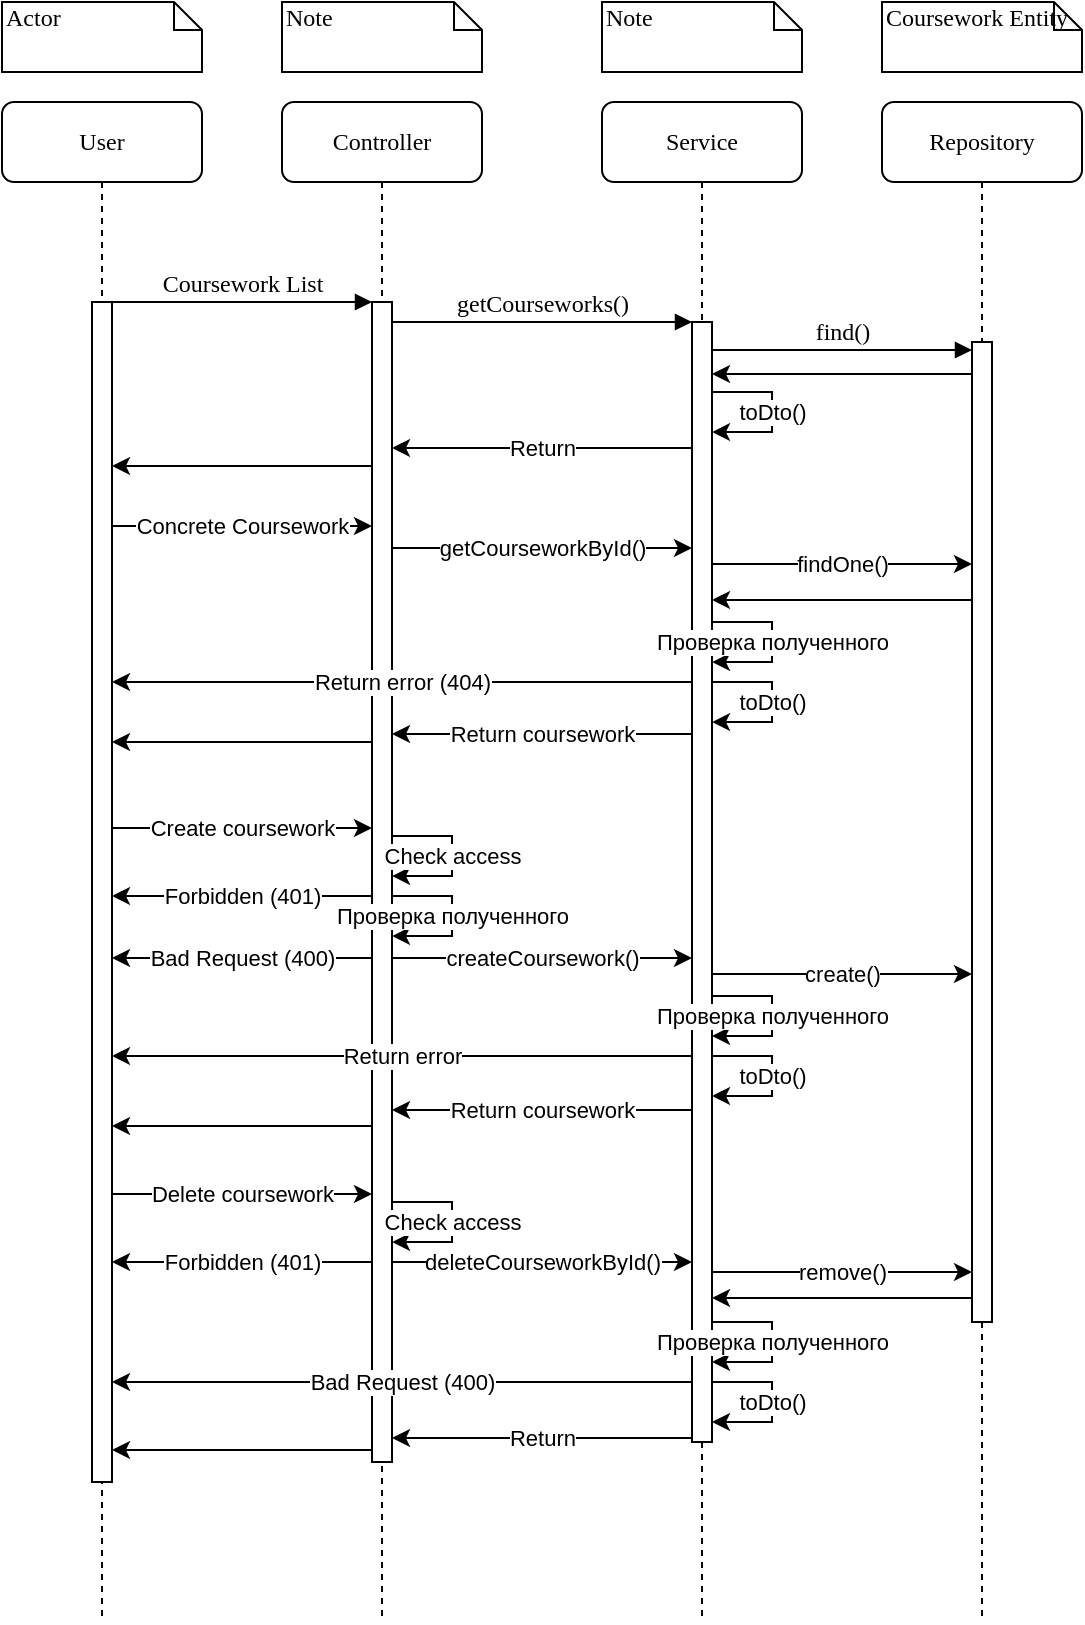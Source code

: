 <mxfile version="21.1.5" type="github">
  <diagram name="Page-1" id="13e1069c-82ec-6db2-03f1-153e76fe0fe0">
    <mxGraphModel dx="1247" dy="666" grid="1" gridSize="10" guides="1" tooltips="1" connect="1" arrows="1" fold="1" page="1" pageScale="1" pageWidth="1100" pageHeight="850" background="none" math="0" shadow="0">
      <root>
        <mxCell id="0" />
        <mxCell id="1" parent="0" />
        <mxCell id="7baba1c4bc27f4b0-2" value="Controller" style="shape=umlLifeline;perimeter=lifelinePerimeter;whiteSpace=wrap;html=1;container=1;collapsible=0;recursiveResize=0;outlineConnect=0;rounded=1;shadow=0;comic=0;labelBackgroundColor=none;strokeWidth=1;fontFamily=Verdana;fontSize=12;align=center;" parent="1" vertex="1">
          <mxGeometry x="240" y="80" width="100" height="760" as="geometry" />
        </mxCell>
        <mxCell id="7baba1c4bc27f4b0-10" value="" style="html=1;points=[];perimeter=orthogonalPerimeter;rounded=0;shadow=0;comic=0;labelBackgroundColor=none;strokeWidth=1;fontFamily=Verdana;fontSize=12;align=center;" parent="7baba1c4bc27f4b0-2" vertex="1">
          <mxGeometry x="45" y="100" width="10" height="580" as="geometry" />
        </mxCell>
        <mxCell id="wjjagKxgtQwIPcRKDo2u-17" value="Check access" style="endArrow=classic;html=1;rounded=0;" edge="1" parent="7baba1c4bc27f4b0-2">
          <mxGeometry x="-0.001" width="50" height="50" relative="1" as="geometry">
            <mxPoint x="55" y="367" as="sourcePoint" />
            <mxPoint x="55" y="387.03" as="targetPoint" />
            <Array as="points">
              <mxPoint x="85" y="367.03" />
              <mxPoint x="85" y="387.03" />
            </Array>
            <mxPoint as="offset" />
          </mxGeometry>
        </mxCell>
        <mxCell id="wjjagKxgtQwIPcRKDo2u-19" value="Проверка полученного" style="endArrow=classic;html=1;rounded=0;" edge="1" parent="7baba1c4bc27f4b0-2">
          <mxGeometry x="-0.001" width="50" height="50" relative="1" as="geometry">
            <mxPoint x="55" y="397" as="sourcePoint" />
            <mxPoint x="55" y="417.03" as="targetPoint" />
            <Array as="points">
              <mxPoint x="85" y="397.03" />
              <mxPoint x="85" y="417.03" />
            </Array>
            <mxPoint as="offset" />
          </mxGeometry>
        </mxCell>
        <mxCell id="wjjagKxgtQwIPcRKDo2u-38" value="Check access" style="endArrow=classic;html=1;rounded=0;" edge="1" parent="7baba1c4bc27f4b0-2">
          <mxGeometry x="-0.001" width="50" height="50" relative="1" as="geometry">
            <mxPoint x="55" y="550" as="sourcePoint" />
            <mxPoint x="55" y="570.03" as="targetPoint" />
            <Array as="points">
              <mxPoint x="85" y="550.03" />
              <mxPoint x="85" y="570.03" />
            </Array>
            <mxPoint as="offset" />
          </mxGeometry>
        </mxCell>
        <mxCell id="wjjagKxgtQwIPcRKDo2u-39" value="Forbidden (401)" style="endArrow=classic;html=1;rounded=0;" edge="1" parent="7baba1c4bc27f4b0-2">
          <mxGeometry width="50" height="50" relative="1" as="geometry">
            <mxPoint x="45" y="580" as="sourcePoint" />
            <mxPoint x="-85" y="580" as="targetPoint" />
          </mxGeometry>
        </mxCell>
        <mxCell id="7baba1c4bc27f4b0-3" value="Service" style="shape=umlLifeline;perimeter=lifelinePerimeter;whiteSpace=wrap;html=1;container=1;collapsible=0;recursiveResize=0;outlineConnect=0;rounded=1;shadow=0;comic=0;labelBackgroundColor=none;strokeWidth=1;fontFamily=Verdana;fontSize=12;align=center;" parent="1" vertex="1">
          <mxGeometry x="400" y="80" width="100" height="760" as="geometry" />
        </mxCell>
        <mxCell id="7baba1c4bc27f4b0-13" value="" style="html=1;points=[];perimeter=orthogonalPerimeter;rounded=0;shadow=0;comic=0;labelBackgroundColor=none;strokeWidth=1;fontFamily=Verdana;fontSize=12;align=center;" parent="7baba1c4bc27f4b0-3" vertex="1">
          <mxGeometry x="45" y="110" width="10" height="560" as="geometry" />
        </mxCell>
        <mxCell id="wjjagKxgtQwIPcRKDo2u-3" value="toDto()" style="endArrow=classic;html=1;rounded=0;" edge="1" parent="7baba1c4bc27f4b0-3">
          <mxGeometry x="-0.001" width="50" height="50" relative="1" as="geometry">
            <mxPoint x="55.0" y="145.03" as="sourcePoint" />
            <mxPoint x="55" y="165.03" as="targetPoint" />
            <Array as="points">
              <mxPoint x="85" y="145.03" />
              <mxPoint x="85" y="165.03" />
            </Array>
            <mxPoint as="offset" />
          </mxGeometry>
        </mxCell>
        <mxCell id="wjjagKxgtQwIPcRKDo2u-11" value="Проверка полученного" style="endArrow=classic;html=1;rounded=0;" edge="1" parent="7baba1c4bc27f4b0-3">
          <mxGeometry x="-0.001" width="50" height="50" relative="1" as="geometry">
            <mxPoint x="55" y="260" as="sourcePoint" />
            <mxPoint x="55" y="280.03" as="targetPoint" />
            <Array as="points">
              <mxPoint x="85" y="260.03" />
              <mxPoint x="85" y="280.03" />
            </Array>
            <mxPoint as="offset" />
          </mxGeometry>
        </mxCell>
        <mxCell id="wjjagKxgtQwIPcRKDo2u-12" value="toDto()" style="endArrow=classic;html=1;rounded=0;" edge="1" parent="7baba1c4bc27f4b0-3">
          <mxGeometry x="-0.001" width="50" height="50" relative="1" as="geometry">
            <mxPoint x="55" y="290" as="sourcePoint" />
            <mxPoint x="55" y="310.03" as="targetPoint" />
            <Array as="points">
              <mxPoint x="85" y="290.03" />
              <mxPoint x="85" y="310.03" />
            </Array>
            <mxPoint as="offset" />
          </mxGeometry>
        </mxCell>
        <mxCell id="wjjagKxgtQwIPcRKDo2u-24" value="Проверка полученного" style="endArrow=classic;html=1;rounded=0;" edge="1" parent="7baba1c4bc27f4b0-3">
          <mxGeometry x="-0.001" width="50" height="50" relative="1" as="geometry">
            <mxPoint x="55" y="446.97" as="sourcePoint" />
            <mxPoint x="55" y="467" as="targetPoint" />
            <Array as="points">
              <mxPoint x="85" y="447" />
              <mxPoint x="85" y="467" />
            </Array>
            <mxPoint as="offset" />
          </mxGeometry>
        </mxCell>
        <mxCell id="wjjagKxgtQwIPcRKDo2u-25" value="toDto()" style="endArrow=classic;html=1;rounded=0;" edge="1" parent="7baba1c4bc27f4b0-3">
          <mxGeometry x="-0.001" width="50" height="50" relative="1" as="geometry">
            <mxPoint x="55" y="476.97" as="sourcePoint" />
            <mxPoint x="55" y="497" as="targetPoint" />
            <Array as="points">
              <mxPoint x="85" y="477" />
              <mxPoint x="85" y="497" />
            </Array>
            <mxPoint as="offset" />
          </mxGeometry>
        </mxCell>
        <mxCell id="wjjagKxgtQwIPcRKDo2u-44" value="Проверка полученного" style="endArrow=classic;html=1;rounded=0;" edge="1" parent="7baba1c4bc27f4b0-3">
          <mxGeometry x="-0.001" width="50" height="50" relative="1" as="geometry">
            <mxPoint x="55" y="609.97" as="sourcePoint" />
            <mxPoint x="55" y="630" as="targetPoint" />
            <Array as="points">
              <mxPoint x="85" y="610" />
              <mxPoint x="85" y="630" />
            </Array>
            <mxPoint as="offset" />
          </mxGeometry>
        </mxCell>
        <mxCell id="wjjagKxgtQwIPcRKDo2u-45" value="toDto()" style="endArrow=classic;html=1;rounded=0;" edge="1" parent="7baba1c4bc27f4b0-3">
          <mxGeometry x="-0.001" width="50" height="50" relative="1" as="geometry">
            <mxPoint x="55" y="639.97" as="sourcePoint" />
            <mxPoint x="55" y="660" as="targetPoint" />
            <Array as="points">
              <mxPoint x="85" y="640" />
              <mxPoint x="85" y="660" />
            </Array>
            <mxPoint as="offset" />
          </mxGeometry>
        </mxCell>
        <mxCell id="7baba1c4bc27f4b0-4" value="Repository" style="shape=umlLifeline;perimeter=lifelinePerimeter;whiteSpace=wrap;html=1;container=1;collapsible=0;recursiveResize=0;outlineConnect=0;rounded=1;shadow=0;comic=0;labelBackgroundColor=none;strokeWidth=1;fontFamily=Verdana;fontSize=12;align=center;" parent="1" vertex="1">
          <mxGeometry x="540" y="80" width="100" height="760" as="geometry" />
        </mxCell>
        <mxCell id="7baba1c4bc27f4b0-8" value="User" style="shape=umlLifeline;perimeter=lifelinePerimeter;whiteSpace=wrap;html=1;container=1;collapsible=0;recursiveResize=0;outlineConnect=0;rounded=1;shadow=0;comic=0;labelBackgroundColor=none;strokeWidth=1;fontFamily=Verdana;fontSize=12;align=center;" parent="1" vertex="1">
          <mxGeometry x="100" y="80" width="100" height="760" as="geometry" />
        </mxCell>
        <mxCell id="7baba1c4bc27f4b0-9" value="" style="html=1;points=[];perimeter=orthogonalPerimeter;rounded=0;shadow=0;comic=0;labelBackgroundColor=none;strokeWidth=1;fontFamily=Verdana;fontSize=12;align=center;" parent="7baba1c4bc27f4b0-8" vertex="1">
          <mxGeometry x="45" y="100" width="10" height="590" as="geometry" />
        </mxCell>
        <mxCell id="7baba1c4bc27f4b0-16" value="" style="html=1;points=[];perimeter=orthogonalPerimeter;rounded=0;shadow=0;comic=0;labelBackgroundColor=none;strokeWidth=1;fontFamily=Verdana;fontSize=12;align=center;" parent="1" vertex="1">
          <mxGeometry x="585" y="200" width="10" height="490" as="geometry" />
        </mxCell>
        <mxCell id="7baba1c4bc27f4b0-17" value="find()" style="html=1;verticalAlign=bottom;endArrow=block;labelBackgroundColor=none;fontFamily=Verdana;fontSize=12;edgeStyle=elbowEdgeStyle;elbow=vertical;" parent="1" edge="1">
          <mxGeometry relative="1" as="geometry">
            <mxPoint x="455.0" y="204" as="sourcePoint" />
            <Array as="points">
              <mxPoint x="460" y="204" />
            </Array>
            <mxPoint x="585.0" y="204" as="targetPoint" />
          </mxGeometry>
        </mxCell>
        <mxCell id="7baba1c4bc27f4b0-11" value="Coursework List" style="html=1;verticalAlign=bottom;endArrow=block;entryX=0;entryY=0;labelBackgroundColor=none;fontFamily=Verdana;fontSize=12;edgeStyle=elbowEdgeStyle;elbow=vertical;" parent="1" source="7baba1c4bc27f4b0-9" target="7baba1c4bc27f4b0-10" edge="1">
          <mxGeometry relative="1" as="geometry">
            <mxPoint x="220" y="190" as="sourcePoint" />
          </mxGeometry>
        </mxCell>
        <mxCell id="7baba1c4bc27f4b0-14" value="getCourseworks()" style="html=1;verticalAlign=bottom;endArrow=block;entryX=0;entryY=0;labelBackgroundColor=none;fontFamily=Verdana;fontSize=12;edgeStyle=elbowEdgeStyle;elbow=vertical;" parent="1" source="7baba1c4bc27f4b0-10" target="7baba1c4bc27f4b0-13" edge="1">
          <mxGeometry relative="1" as="geometry">
            <mxPoint x="370" y="200" as="sourcePoint" />
          </mxGeometry>
        </mxCell>
        <mxCell id="7baba1c4bc27f4b0-40" value="Actor" style="shape=note;whiteSpace=wrap;html=1;size=14;verticalAlign=top;align=left;spacingTop=-6;rounded=0;shadow=0;comic=0;labelBackgroundColor=none;strokeWidth=1;fontFamily=Verdana;fontSize=12" parent="1" vertex="1">
          <mxGeometry x="100" y="30" width="100" height="35" as="geometry" />
        </mxCell>
        <mxCell id="7baba1c4bc27f4b0-41" value="Note" style="shape=note;whiteSpace=wrap;html=1;size=14;verticalAlign=top;align=left;spacingTop=-6;rounded=0;shadow=0;comic=0;labelBackgroundColor=none;strokeWidth=1;fontFamily=Verdana;fontSize=12" parent="1" vertex="1">
          <mxGeometry x="240" y="30" width="100" height="35" as="geometry" />
        </mxCell>
        <mxCell id="7baba1c4bc27f4b0-42" value="Note" style="shape=note;whiteSpace=wrap;html=1;size=14;verticalAlign=top;align=left;spacingTop=-6;rounded=0;shadow=0;comic=0;labelBackgroundColor=none;strokeWidth=1;fontFamily=Verdana;fontSize=12" parent="1" vertex="1">
          <mxGeometry x="400" y="30" width="100" height="35" as="geometry" />
        </mxCell>
        <mxCell id="7baba1c4bc27f4b0-43" value="Coursework Entity" style="shape=note;whiteSpace=wrap;html=1;size=14;verticalAlign=top;align=left;spacingTop=-6;rounded=0;shadow=0;comic=0;labelBackgroundColor=none;strokeWidth=1;fontFamily=Verdana;fontSize=12" parent="1" vertex="1">
          <mxGeometry x="540" y="30" width="100" height="35" as="geometry" />
        </mxCell>
        <mxCell id="wjjagKxgtQwIPcRKDo2u-2" value="" style="endArrow=classic;html=1;rounded=0;" edge="1" parent="1">
          <mxGeometry width="50" height="50" relative="1" as="geometry">
            <mxPoint x="585" y="216" as="sourcePoint" />
            <mxPoint x="455" y="216" as="targetPoint" />
          </mxGeometry>
        </mxCell>
        <mxCell id="wjjagKxgtQwIPcRKDo2u-4" value="Return" style="endArrow=classic;html=1;rounded=0;" edge="1" parent="1">
          <mxGeometry width="50" height="50" relative="1" as="geometry">
            <mxPoint x="445" y="253" as="sourcePoint" />
            <mxPoint x="295" y="253" as="targetPoint" />
          </mxGeometry>
        </mxCell>
        <mxCell id="wjjagKxgtQwIPcRKDo2u-5" value="" style="endArrow=classic;html=1;rounded=0;" edge="1" parent="1">
          <mxGeometry width="50" height="50" relative="1" as="geometry">
            <mxPoint x="285" y="262" as="sourcePoint" />
            <mxPoint x="155" y="262" as="targetPoint" />
          </mxGeometry>
        </mxCell>
        <mxCell id="wjjagKxgtQwIPcRKDo2u-6" value="Concrete Coursework" style="endArrow=classic;html=1;rounded=0;" edge="1" parent="1">
          <mxGeometry width="50" height="50" relative="1" as="geometry">
            <mxPoint x="155" y="292" as="sourcePoint" />
            <mxPoint x="285" y="292" as="targetPoint" />
          </mxGeometry>
        </mxCell>
        <mxCell id="wjjagKxgtQwIPcRKDo2u-7" value="getCourseworkById()" style="endArrow=classic;html=1;rounded=0;" edge="1" parent="1">
          <mxGeometry width="50" height="50" relative="1" as="geometry">
            <mxPoint x="295" y="303" as="sourcePoint" />
            <mxPoint x="445" y="303" as="targetPoint" />
          </mxGeometry>
        </mxCell>
        <mxCell id="wjjagKxgtQwIPcRKDo2u-9" value="findOne()" style="endArrow=classic;html=1;rounded=0;" edge="1" parent="1">
          <mxGeometry width="50" height="50" relative="1" as="geometry">
            <mxPoint x="455" y="311" as="sourcePoint" />
            <mxPoint x="585" y="311" as="targetPoint" />
          </mxGeometry>
        </mxCell>
        <mxCell id="wjjagKxgtQwIPcRKDo2u-10" value="" style="endArrow=classic;html=1;rounded=0;" edge="1" parent="1">
          <mxGeometry width="50" height="50" relative="1" as="geometry">
            <mxPoint x="585.0" y="329" as="sourcePoint" />
            <mxPoint x="455.0" y="329" as="targetPoint" />
          </mxGeometry>
        </mxCell>
        <mxCell id="wjjagKxgtQwIPcRKDo2u-13" value="Return error (404)" style="endArrow=classic;html=1;rounded=0;" edge="1" parent="1" target="7baba1c4bc27f4b0-9">
          <mxGeometry width="50" height="50" relative="1" as="geometry">
            <mxPoint x="445" y="370" as="sourcePoint" />
            <mxPoint x="295" y="370" as="targetPoint" />
          </mxGeometry>
        </mxCell>
        <mxCell id="wjjagKxgtQwIPcRKDo2u-14" value="Return coursework" style="endArrow=classic;html=1;rounded=0;" edge="1" parent="1">
          <mxGeometry width="50" height="50" relative="1" as="geometry">
            <mxPoint x="445" y="396" as="sourcePoint" />
            <mxPoint x="295" y="396" as="targetPoint" />
          </mxGeometry>
        </mxCell>
        <mxCell id="wjjagKxgtQwIPcRKDo2u-15" value="" style="endArrow=classic;html=1;rounded=0;" edge="1" parent="1">
          <mxGeometry width="50" height="50" relative="1" as="geometry">
            <mxPoint x="285" y="400" as="sourcePoint" />
            <mxPoint x="155" y="400" as="targetPoint" />
          </mxGeometry>
        </mxCell>
        <mxCell id="wjjagKxgtQwIPcRKDo2u-16" value="Create coursework" style="endArrow=classic;html=1;rounded=0;" edge="1" parent="1">
          <mxGeometry width="50" height="50" relative="1" as="geometry">
            <mxPoint x="155" y="443" as="sourcePoint" />
            <mxPoint x="285" y="443" as="targetPoint" />
          </mxGeometry>
        </mxCell>
        <mxCell id="wjjagKxgtQwIPcRKDo2u-18" value="createCoursework()" style="endArrow=classic;html=1;rounded=0;" edge="1" parent="1">
          <mxGeometry width="50" height="50" relative="1" as="geometry">
            <mxPoint x="295" y="508" as="sourcePoint" />
            <mxPoint x="445.0" y="508" as="targetPoint" />
          </mxGeometry>
        </mxCell>
        <mxCell id="wjjagKxgtQwIPcRKDo2u-20" value="Bad Request (400)" style="endArrow=classic;html=1;rounded=0;" edge="1" parent="1">
          <mxGeometry width="50" height="50" relative="1" as="geometry">
            <mxPoint x="285" y="508.0" as="sourcePoint" />
            <mxPoint x="155" y="508.0" as="targetPoint" />
          </mxGeometry>
        </mxCell>
        <mxCell id="wjjagKxgtQwIPcRKDo2u-23" value="create()" style="endArrow=classic;html=1;rounded=0;" edge="1" parent="1">
          <mxGeometry width="50" height="50" relative="1" as="geometry">
            <mxPoint x="455" y="516" as="sourcePoint" />
            <mxPoint x="585" y="516" as="targetPoint" />
          </mxGeometry>
        </mxCell>
        <mxCell id="wjjagKxgtQwIPcRKDo2u-26" value="Return error" style="endArrow=classic;html=1;rounded=0;" edge="1" parent="1">
          <mxGeometry width="50" height="50" relative="1" as="geometry">
            <mxPoint x="445" y="557" as="sourcePoint" />
            <mxPoint x="155" y="557" as="targetPoint" />
          </mxGeometry>
        </mxCell>
        <mxCell id="wjjagKxgtQwIPcRKDo2u-27" value="Return coursework" style="endArrow=classic;html=1;rounded=0;" edge="1" parent="1">
          <mxGeometry width="50" height="50" relative="1" as="geometry">
            <mxPoint x="445" y="584" as="sourcePoint" />
            <mxPoint x="295" y="584" as="targetPoint" />
          </mxGeometry>
        </mxCell>
        <mxCell id="wjjagKxgtQwIPcRKDo2u-28" value="" style="endArrow=classic;html=1;rounded=0;" edge="1" parent="1">
          <mxGeometry width="50" height="50" relative="1" as="geometry">
            <mxPoint x="285" y="592" as="sourcePoint" />
            <mxPoint x="155" y="592" as="targetPoint" />
          </mxGeometry>
        </mxCell>
        <mxCell id="wjjagKxgtQwIPcRKDo2u-29" value="Forbidden (401)" style="endArrow=classic;html=1;rounded=0;" edge="1" parent="1">
          <mxGeometry width="50" height="50" relative="1" as="geometry">
            <mxPoint x="285" y="477" as="sourcePoint" />
            <mxPoint x="155" y="477" as="targetPoint" />
          </mxGeometry>
        </mxCell>
        <mxCell id="wjjagKxgtQwIPcRKDo2u-37" value="Delete coursework" style="endArrow=classic;html=1;rounded=0;" edge="1" parent="1">
          <mxGeometry width="50" height="50" relative="1" as="geometry">
            <mxPoint x="155" y="626" as="sourcePoint" />
            <mxPoint x="285" y="626" as="targetPoint" />
          </mxGeometry>
        </mxCell>
        <mxCell id="wjjagKxgtQwIPcRKDo2u-40" value="deleteCourseworkById()" style="endArrow=classic;html=1;rounded=0;" edge="1" parent="1">
          <mxGeometry width="50" height="50" relative="1" as="geometry">
            <mxPoint x="295.0" y="660" as="sourcePoint" />
            <mxPoint x="445" y="660" as="targetPoint" />
          </mxGeometry>
        </mxCell>
        <mxCell id="wjjagKxgtQwIPcRKDo2u-41" value="remove()" style="endArrow=classic;html=1;rounded=0;" edge="1" parent="1">
          <mxGeometry width="50" height="50" relative="1" as="geometry">
            <mxPoint x="455" y="665" as="sourcePoint" />
            <mxPoint x="585" y="665" as="targetPoint" />
          </mxGeometry>
        </mxCell>
        <mxCell id="wjjagKxgtQwIPcRKDo2u-42" value="" style="endArrow=classic;html=1;rounded=0;" edge="1" parent="1">
          <mxGeometry width="50" height="50" relative="1" as="geometry">
            <mxPoint x="585" y="678" as="sourcePoint" />
            <mxPoint x="455" y="678" as="targetPoint" />
          </mxGeometry>
        </mxCell>
        <mxCell id="wjjagKxgtQwIPcRKDo2u-46" value="Bad Request (400)" style="endArrow=classic;html=1;rounded=0;" edge="1" parent="1" target="7baba1c4bc27f4b0-9">
          <mxGeometry width="50" height="50" relative="1" as="geometry">
            <mxPoint x="445" y="720" as="sourcePoint" />
            <mxPoint x="295" y="720" as="targetPoint" />
          </mxGeometry>
        </mxCell>
        <mxCell id="wjjagKxgtQwIPcRKDo2u-47" value="Return" style="endArrow=classic;html=1;rounded=0;" edge="1" parent="1">
          <mxGeometry width="50" height="50" relative="1" as="geometry">
            <mxPoint x="445" y="748" as="sourcePoint" />
            <mxPoint x="295" y="748" as="targetPoint" />
          </mxGeometry>
        </mxCell>
        <mxCell id="wjjagKxgtQwIPcRKDo2u-48" value="" style="endArrow=classic;html=1;rounded=0;" edge="1" parent="1">
          <mxGeometry width="50" height="50" relative="1" as="geometry">
            <mxPoint x="285" y="754" as="sourcePoint" />
            <mxPoint x="155" y="754" as="targetPoint" />
          </mxGeometry>
        </mxCell>
      </root>
    </mxGraphModel>
  </diagram>
</mxfile>
